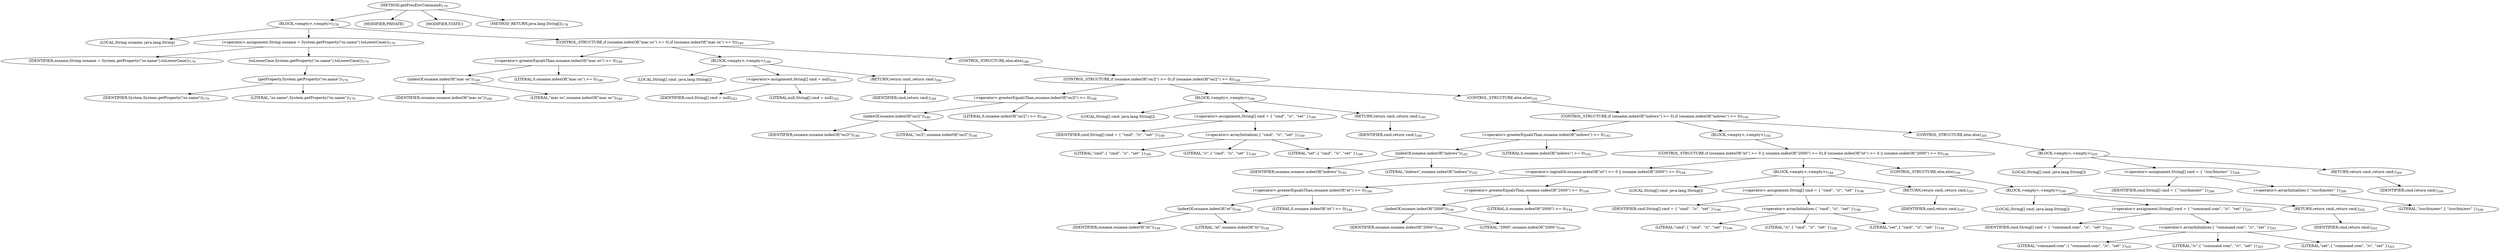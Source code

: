 digraph "getProcEnvCommand" {  
"450" [label = <(METHOD,getProcEnvCommand)<SUB>178</SUB>> ]
"451" [label = <(BLOCK,&lt;empty&gt;,&lt;empty&gt;)<SUB>178</SUB>> ]
"452" [label = <(LOCAL,String osname: java.lang.String)> ]
"453" [label = <(&lt;operator&gt;.assignment,String osname = System.getProperty(&quot;os.name&quot;).toLowerCase())<SUB>179</SUB>> ]
"454" [label = <(IDENTIFIER,osname,String osname = System.getProperty(&quot;os.name&quot;).toLowerCase())<SUB>179</SUB>> ]
"455" [label = <(toLowerCase,System.getProperty(&quot;os.name&quot;).toLowerCase())<SUB>179</SUB>> ]
"456" [label = <(getProperty,System.getProperty(&quot;os.name&quot;))<SUB>179</SUB>> ]
"457" [label = <(IDENTIFIER,System,System.getProperty(&quot;os.name&quot;))<SUB>179</SUB>> ]
"458" [label = <(LITERAL,&quot;os.name&quot;,System.getProperty(&quot;os.name&quot;))<SUB>179</SUB>> ]
"459" [label = <(CONTROL_STRUCTURE,if (osname.indexOf(&quot;mac os&quot;) &gt;= 0),if (osname.indexOf(&quot;mac os&quot;) &gt;= 0))<SUB>180</SUB>> ]
"460" [label = <(&lt;operator&gt;.greaterEqualsThan,osname.indexOf(&quot;mac os&quot;) &gt;= 0)<SUB>180</SUB>> ]
"461" [label = <(indexOf,osname.indexOf(&quot;mac os&quot;))<SUB>180</SUB>> ]
"462" [label = <(IDENTIFIER,osname,osname.indexOf(&quot;mac os&quot;))<SUB>180</SUB>> ]
"463" [label = <(LITERAL,&quot;mac os&quot;,osname.indexOf(&quot;mac os&quot;))<SUB>180</SUB>> ]
"464" [label = <(LITERAL,0,osname.indexOf(&quot;mac os&quot;) &gt;= 0)<SUB>180</SUB>> ]
"465" [label = <(BLOCK,&lt;empty&gt;,&lt;empty&gt;)<SUB>180</SUB>> ]
"466" [label = <(LOCAL,String[] cmd: java.lang.String[])> ]
"467" [label = <(&lt;operator&gt;.assignment,String[] cmd = null)<SUB>183</SUB>> ]
"468" [label = <(IDENTIFIER,cmd,String[] cmd = null)<SUB>183</SUB>> ]
"469" [label = <(LITERAL,null,String[] cmd = null)<SUB>183</SUB>> ]
"470" [label = <(RETURN,return cmd;,return cmd;)<SUB>184</SUB>> ]
"471" [label = <(IDENTIFIER,cmd,return cmd;)<SUB>184</SUB>> ]
"472" [label = <(CONTROL_STRUCTURE,else,else)<SUB>186</SUB>> ]
"473" [label = <(CONTROL_STRUCTURE,if (osname.indexOf(&quot;os/2&quot;) &gt;= 0),if (osname.indexOf(&quot;os/2&quot;) &gt;= 0))<SUB>186</SUB>> ]
"474" [label = <(&lt;operator&gt;.greaterEqualsThan,osname.indexOf(&quot;os/2&quot;) &gt;= 0)<SUB>186</SUB>> ]
"475" [label = <(indexOf,osname.indexOf(&quot;os/2&quot;))<SUB>186</SUB>> ]
"476" [label = <(IDENTIFIER,osname,osname.indexOf(&quot;os/2&quot;))<SUB>186</SUB>> ]
"477" [label = <(LITERAL,&quot;os/2&quot;,osname.indexOf(&quot;os/2&quot;))<SUB>186</SUB>> ]
"478" [label = <(LITERAL,0,osname.indexOf(&quot;os/2&quot;) &gt;= 0)<SUB>186</SUB>> ]
"479" [label = <(BLOCK,&lt;empty&gt;,&lt;empty&gt;)<SUB>186</SUB>> ]
"480" [label = <(LOCAL,String[] cmd: java.lang.String[])> ]
"481" [label = <(&lt;operator&gt;.assignment,String[] cmd = { &quot;cmd&quot;, &quot;/c&quot;, &quot;set&quot; })<SUB>189</SUB>> ]
"482" [label = <(IDENTIFIER,cmd,String[] cmd = { &quot;cmd&quot;, &quot;/c&quot;, &quot;set&quot; })<SUB>189</SUB>> ]
"483" [label = <(&lt;operator&gt;.arrayInitializer,{ &quot;cmd&quot;, &quot;/c&quot;, &quot;set&quot; })<SUB>189</SUB>> ]
"484" [label = <(LITERAL,&quot;cmd&quot;,{ &quot;cmd&quot;, &quot;/c&quot;, &quot;set&quot; })<SUB>189</SUB>> ]
"485" [label = <(LITERAL,&quot;/c&quot;,{ &quot;cmd&quot;, &quot;/c&quot;, &quot;set&quot; })<SUB>189</SUB>> ]
"486" [label = <(LITERAL,&quot;set&quot;,{ &quot;cmd&quot;, &quot;/c&quot;, &quot;set&quot; })<SUB>189</SUB>> ]
"487" [label = <(RETURN,return cmd;,return cmd;)<SUB>190</SUB>> ]
"488" [label = <(IDENTIFIER,cmd,return cmd;)<SUB>190</SUB>> ]
"489" [label = <(CONTROL_STRUCTURE,else,else)<SUB>192</SUB>> ]
"490" [label = <(CONTROL_STRUCTURE,if (osname.indexOf(&quot;indows&quot;) &gt;= 0),if (osname.indexOf(&quot;indows&quot;) &gt;= 0))<SUB>192</SUB>> ]
"491" [label = <(&lt;operator&gt;.greaterEqualsThan,osname.indexOf(&quot;indows&quot;) &gt;= 0)<SUB>192</SUB>> ]
"492" [label = <(indexOf,osname.indexOf(&quot;indows&quot;))<SUB>192</SUB>> ]
"493" [label = <(IDENTIFIER,osname,osname.indexOf(&quot;indows&quot;))<SUB>192</SUB>> ]
"494" [label = <(LITERAL,&quot;indows&quot;,osname.indexOf(&quot;indows&quot;))<SUB>192</SUB>> ]
"495" [label = <(LITERAL,0,osname.indexOf(&quot;indows&quot;) &gt;= 0)<SUB>192</SUB>> ]
"496" [label = <(BLOCK,&lt;empty&gt;,&lt;empty&gt;)<SUB>192</SUB>> ]
"497" [label = <(CONTROL_STRUCTURE,if (osname.indexOf(&quot;nt&quot;) &gt;= 0 || osname.indexOf(&quot;2000&quot;) &gt;= 0),if (osname.indexOf(&quot;nt&quot;) &gt;= 0 || osname.indexOf(&quot;2000&quot;) &gt;= 0))<SUB>194</SUB>> ]
"498" [label = <(&lt;operator&gt;.logicalOr,osname.indexOf(&quot;nt&quot;) &gt;= 0 || osname.indexOf(&quot;2000&quot;) &gt;= 0)<SUB>194</SUB>> ]
"499" [label = <(&lt;operator&gt;.greaterEqualsThan,osname.indexOf(&quot;nt&quot;) &gt;= 0)<SUB>194</SUB>> ]
"500" [label = <(indexOf,osname.indexOf(&quot;nt&quot;))<SUB>194</SUB>> ]
"501" [label = <(IDENTIFIER,osname,osname.indexOf(&quot;nt&quot;))<SUB>194</SUB>> ]
"502" [label = <(LITERAL,&quot;nt&quot;,osname.indexOf(&quot;nt&quot;))<SUB>194</SUB>> ]
"503" [label = <(LITERAL,0,osname.indexOf(&quot;nt&quot;) &gt;= 0)<SUB>194</SUB>> ]
"504" [label = <(&lt;operator&gt;.greaterEqualsThan,osname.indexOf(&quot;2000&quot;) &gt;= 0)<SUB>194</SUB>> ]
"505" [label = <(indexOf,osname.indexOf(&quot;2000&quot;))<SUB>194</SUB>> ]
"506" [label = <(IDENTIFIER,osname,osname.indexOf(&quot;2000&quot;))<SUB>194</SUB>> ]
"507" [label = <(LITERAL,&quot;2000&quot;,osname.indexOf(&quot;2000&quot;))<SUB>194</SUB>> ]
"508" [label = <(LITERAL,0,osname.indexOf(&quot;2000&quot;) &gt;= 0)<SUB>194</SUB>> ]
"509" [label = <(BLOCK,&lt;empty&gt;,&lt;empty&gt;)<SUB>194</SUB>> ]
"510" [label = <(LOCAL,String[] cmd: java.lang.String[])> ]
"511" [label = <(&lt;operator&gt;.assignment,String[] cmd = { &quot;cmd&quot;, &quot;/c&quot;, &quot;set&quot; })<SUB>196</SUB>> ]
"512" [label = <(IDENTIFIER,cmd,String[] cmd = { &quot;cmd&quot;, &quot;/c&quot;, &quot;set&quot; })<SUB>196</SUB>> ]
"513" [label = <(&lt;operator&gt;.arrayInitializer,{ &quot;cmd&quot;, &quot;/c&quot;, &quot;set&quot; })<SUB>196</SUB>> ]
"514" [label = <(LITERAL,&quot;cmd&quot;,{ &quot;cmd&quot;, &quot;/c&quot;, &quot;set&quot; })<SUB>196</SUB>> ]
"515" [label = <(LITERAL,&quot;/c&quot;,{ &quot;cmd&quot;, &quot;/c&quot;, &quot;set&quot; })<SUB>196</SUB>> ]
"516" [label = <(LITERAL,&quot;set&quot;,{ &quot;cmd&quot;, &quot;/c&quot;, &quot;set&quot; })<SUB>196</SUB>> ]
"517" [label = <(RETURN,return cmd;,return cmd;)<SUB>197</SUB>> ]
"518" [label = <(IDENTIFIER,cmd,return cmd;)<SUB>197</SUB>> ]
"519" [label = <(CONTROL_STRUCTURE,else,else)<SUB>199</SUB>> ]
"520" [label = <(BLOCK,&lt;empty&gt;,&lt;empty&gt;)<SUB>199</SUB>> ]
"521" [label = <(LOCAL,String[] cmd: java.lang.String[])> ]
"522" [label = <(&lt;operator&gt;.assignment,String[] cmd = { &quot;command.com&quot;, &quot;/c&quot;, &quot;set&quot; })<SUB>201</SUB>> ]
"523" [label = <(IDENTIFIER,cmd,String[] cmd = { &quot;command.com&quot;, &quot;/c&quot;, &quot;set&quot; })<SUB>201</SUB>> ]
"524" [label = <(&lt;operator&gt;.arrayInitializer,{ &quot;command.com&quot;, &quot;/c&quot;, &quot;set&quot; })<SUB>201</SUB>> ]
"525" [label = <(LITERAL,&quot;command.com&quot;,{ &quot;command.com&quot;, &quot;/c&quot;, &quot;set&quot; })<SUB>201</SUB>> ]
"526" [label = <(LITERAL,&quot;/c&quot;,{ &quot;command.com&quot;, &quot;/c&quot;, &quot;set&quot; })<SUB>201</SUB>> ]
"527" [label = <(LITERAL,&quot;set&quot;,{ &quot;command.com&quot;, &quot;/c&quot;, &quot;set&quot; })<SUB>201</SUB>> ]
"528" [label = <(RETURN,return cmd;,return cmd;)<SUB>202</SUB>> ]
"529" [label = <(IDENTIFIER,cmd,return cmd;)<SUB>202</SUB>> ]
"530" [label = <(CONTROL_STRUCTURE,else,else)<SUB>205</SUB>> ]
"531" [label = <(BLOCK,&lt;empty&gt;,&lt;empty&gt;)<SUB>205</SUB>> ]
"532" [label = <(LOCAL,String[] cmd: java.lang.String[])> ]
"533" [label = <(&lt;operator&gt;.assignment,String[] cmd = { &quot;/usr/bin/env&quot; })<SUB>208</SUB>> ]
"534" [label = <(IDENTIFIER,cmd,String[] cmd = { &quot;/usr/bin/env&quot; })<SUB>208</SUB>> ]
"535" [label = <(&lt;operator&gt;.arrayInitializer,{ &quot;/usr/bin/env&quot; })<SUB>208</SUB>> ]
"536" [label = <(LITERAL,&quot;/usr/bin/env&quot;,{ &quot;/usr/bin/env&quot; })<SUB>208</SUB>> ]
"537" [label = <(RETURN,return cmd;,return cmd;)<SUB>209</SUB>> ]
"538" [label = <(IDENTIFIER,cmd,return cmd;)<SUB>209</SUB>> ]
"539" [label = <(MODIFIER,PRIVATE)> ]
"540" [label = <(MODIFIER,STATIC)> ]
"541" [label = <(METHOD_RETURN,java.lang.String[])<SUB>178</SUB>> ]
  "450" -> "451" 
  "450" -> "539" 
  "450" -> "540" 
  "450" -> "541" 
  "451" -> "452" 
  "451" -> "453" 
  "451" -> "459" 
  "453" -> "454" 
  "453" -> "455" 
  "455" -> "456" 
  "456" -> "457" 
  "456" -> "458" 
  "459" -> "460" 
  "459" -> "465" 
  "459" -> "472" 
  "460" -> "461" 
  "460" -> "464" 
  "461" -> "462" 
  "461" -> "463" 
  "465" -> "466" 
  "465" -> "467" 
  "465" -> "470" 
  "467" -> "468" 
  "467" -> "469" 
  "470" -> "471" 
  "472" -> "473" 
  "473" -> "474" 
  "473" -> "479" 
  "473" -> "489" 
  "474" -> "475" 
  "474" -> "478" 
  "475" -> "476" 
  "475" -> "477" 
  "479" -> "480" 
  "479" -> "481" 
  "479" -> "487" 
  "481" -> "482" 
  "481" -> "483" 
  "483" -> "484" 
  "483" -> "485" 
  "483" -> "486" 
  "487" -> "488" 
  "489" -> "490" 
  "490" -> "491" 
  "490" -> "496" 
  "490" -> "530" 
  "491" -> "492" 
  "491" -> "495" 
  "492" -> "493" 
  "492" -> "494" 
  "496" -> "497" 
  "497" -> "498" 
  "497" -> "509" 
  "497" -> "519" 
  "498" -> "499" 
  "498" -> "504" 
  "499" -> "500" 
  "499" -> "503" 
  "500" -> "501" 
  "500" -> "502" 
  "504" -> "505" 
  "504" -> "508" 
  "505" -> "506" 
  "505" -> "507" 
  "509" -> "510" 
  "509" -> "511" 
  "509" -> "517" 
  "511" -> "512" 
  "511" -> "513" 
  "513" -> "514" 
  "513" -> "515" 
  "513" -> "516" 
  "517" -> "518" 
  "519" -> "520" 
  "520" -> "521" 
  "520" -> "522" 
  "520" -> "528" 
  "522" -> "523" 
  "522" -> "524" 
  "524" -> "525" 
  "524" -> "526" 
  "524" -> "527" 
  "528" -> "529" 
  "530" -> "531" 
  "531" -> "532" 
  "531" -> "533" 
  "531" -> "537" 
  "533" -> "534" 
  "533" -> "535" 
  "535" -> "536" 
  "537" -> "538" 
}
